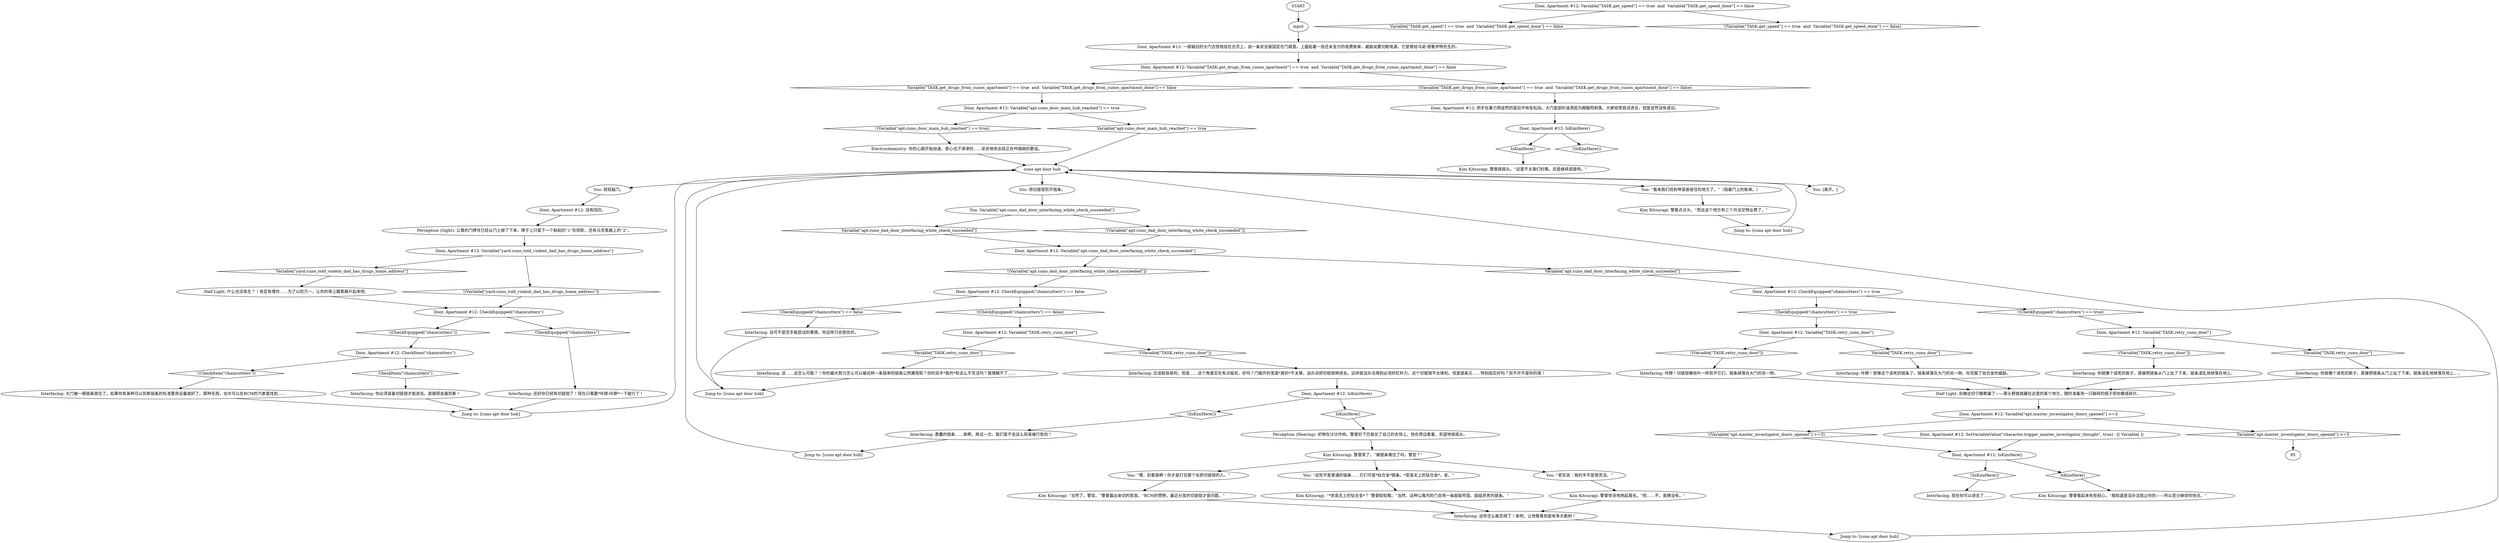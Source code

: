 # APT / CUNO DAD DOOR
# DOOR, APARTMENT #12
# ==================================================
digraph G {
	  0 [label="START"];
	  1 [label="input"];
	  2 [label="Interfacing: 这可不是空手能尝试的事情。你这样只会受伤的。"];
	  3 [label="Electrochemistry: 你的心跳开始加速，掌心也汗津津的……安非他命女妖正在吟唱她的歌谣。"];
	  4 [label="Jump to: [cuno apt door hub]"];
	  5 [label="Kim Kitsuragi: 警督摇摇头。“这里不关我们的事。还是继续调查吧。”"];
	  6 [label="Door, Apartment #12: Variable[\"TASK.retry_cuno_door\"]"];
	  7 [label="Variable[\"TASK.retry_cuno_door\"]", shape=diamond];
	  8 [label="!(Variable[\"TASK.retry_cuno_door\"])", shape=diamond];
	  9 [label="Door, Apartment #12: Variable[\"TASK.retry_cuno_door\"]"];
	  10 [label="Variable[\"TASK.retry_cuno_door\"]", shape=diamond];
	  11 [label="!(Variable[\"TASK.retry_cuno_door\"])", shape=diamond];
	  12 [label="Door, Apartment #12: Variable[\"TASK.get_drugs_from_cunos_apartment\"] == true  and  Variable[\"TASK.get_drugs_from_cunos_apartment_done\"] == false"];
	  13 [label="Variable[\"TASK.get_drugs_from_cunos_apartment\"] == true  and  Variable[\"TASK.get_drugs_from_cunos_apartment_done\"] == false", shape=diamond];
	  14 [label="!(Variable[\"TASK.get_drugs_from_cunos_apartment\"] == true  and  Variable[\"TASK.get_drugs_from_cunos_apartment_done\"] == false)", shape=diamond];
	  15 [label="Door, Apartment #12: 一扇破旧的大门古怪地挂在合页上，由一条安全链固定在门框里。上面贴着一张还未支付的电费账单，威胁说要切断电源。它是寄给乌诺·德鲁伊特先生的。"];
	  16 [label="Kim Kitsuragi: 警督看起来有些担心。“我知道是没办法阻止你的——所以至少麻烦你快点。”"];
	  17 [label="You: 用切链钳剪开链条。"];
	  18 [label="You: Variable[\"apt.cuno_dad_door_interfacing_white_check_succeeded\"]"];
	  19 [label="Variable[\"apt.cuno_dad_door_interfacing_white_check_succeeded\"]", shape=diamond];
	  20 [label="!(Variable[\"apt.cuno_dad_door_interfacing_white_check_succeeded\"])", shape=diamond];
	  21 [label="Interfacing: 你必须装备切链钳才能进去。直接把金属剪断！"];
	  22 [label="Door, Apartment #12: CheckEquipped(\"chaincutters\")"];
	  23 [label="CheckEquipped(\"chaincutters\")", shape=diamond];
	  24 [label="!(CheckEquipped(\"chaincutters\"))", shape=diamond];
	  25 [label="Interfacing: 还好你已经有切链钳了！现在只需要*咔擦-咔擦*一下就行了！"];
	  26 [label="Jump to: [cuno apt door hub]"];
	  27 [label="Door, Apartment #12: IsKimHere()"];
	  28 [label="IsKimHere()", shape=diamond];
	  29 [label="!(IsKimHere())", shape=diamond];
	  30 [label="Kim Kitsuragi: 警督笑了。“被链条难住了吗，警官？”"];
	  31 [label="Interfacing: 你就像个该死的疯子，直接把链条从门上扯了下来。链条凌乱地掉落在地上。"];
	  32 [label="Interfacing: 咔擦！切链钳像枯叶一样剪开它们。链条掉落在大门的另一侧。"];
	  33 [label="Kim Kitsuragi: “*至高无上的钛合金*？”警督眨眨眼。“当然。这种公寓内的门会用一条超级牢固、超级昂贵的链条。”"];
	  34 [label="Door, Apartment #12: IsKimHere()"];
	  35 [label="IsKimHere()", shape=diamond];
	  36 [label="!(IsKimHere())", shape=diamond];
	  37 [label="Door, Apartment #12: Variable[\"apt.cuno_door_main_hub_reached\"] == true"];
	  38 [label="Variable[\"apt.cuno_door_main_hub_reached\"] == true", shape=diamond];
	  39 [label="!(Variable[\"apt.cuno_door_main_hub_reached\"] == true)", shape=diamond];
	  40 [label="Interfacing: 应该挺容易的，但是……这个角度实在有点尴尬，好吗？门敞开的宽度*真的*不太够，没办法把切链钳伸进去。这样就没办法得到必须的杠杆力。这个切链钳不太锋利。但是链条又……特别结实好吗？剪不开不是你的错！"];
	  41 [label="Perception (Sight): 公寓的门牌号已经从门上掉了下来，牌子上只留下一个粘粘的“1”形阴影，还有马克笔画上的“2”。"];
	  42 [label="Door, Apartment #12: Variable[\"yard.cuno_told_violent_dad_has_drugs_home_address\"]"];
	  43 [label="Variable[\"yard.cuno_told_violent_dad_has_drugs_home_address\"]", shape=diamond];
	  44 [label="!(Variable[\"yard.cuno_told_violent_dad_has_drugs_home_address\"])", shape=diamond];
	  45 [label="Kim Kitsuragi: 警督惊讶地扬起眉毛。“呃……不。我猜没有。”"];
	  46 [label="Interfacing: 愚蠢的链条……来啊，再试一次。我们是不会这么轻易被打败的！"];
	  47 [label="Interfacing: 你就像个该死的疯子，直接把链条从门上扯了下来。链条凌乱地掉落在地上，。"];
	  48 [label="You: 轻轻敲门。"];
	  49 [label="Door, Apartment #12: 把手在暴力而徒然的猛拉中有些松动。大门底部的油漆因为踢踹而剥落。大家经常尝试进去，但是显然没有成功。"];
	  50 [label="Jump to: [cuno apt door hub]"];
	  51 [label="Door, Apartment #12: 没有回应。"];
	  52 [label="Half Light: 别被这份宁静欺骗了——那头野兽就藏在这里的某个地方，随时准备用一只破碎的瓶子把你撕成碎片。"];
	  53 [label="Interfacing: 这……这怎么可能？！你的最大努力怎么可以被这样一条简单的链条公然蔑视呢？你的双手*真的*有这么不灵活吗？我理解不了……"];
	  54 [label="Door, Apartment #12: Variable[\"TASK.retry_cuno_door\"]"];
	  55 [label="Variable[\"TASK.retry_cuno_door\"]", shape=diamond];
	  56 [label="!(Variable[\"TASK.retry_cuno_door\"])", shape=diamond];
	  57 [label="Door, Apartment #12: CheckEquipped(\"chaincutters\") == true"];
	  58 [label="CheckEquipped(\"chaincutters\") == true", shape=diamond];
	  59 [label="!(CheckEquipped(\"chaincutters\") == true)", shape=diamond];
	  60 [label="Door, Apartment #12: Variable[\"TASK.get_speed\"] == true  and  Variable[\"TASK.get_speed_done\"] == false"];
	  61 [label="Variable[\"TASK.get_speed\"] == true  and  Variable[\"TASK.get_speed_done\"] == false", shape=diamond];
	  62 [label="!(Variable[\"TASK.get_speed\"] == true  and  Variable[\"TASK.get_speed_done\"] == false)", shape=diamond];
	  63 [label="Perception (Hearing): 织物在沙沙作响。警督的下巴抵在了自己的衣领上。他在旁边看着，失望地摇摇头。"];
	  64 [label="Door, Apartment #12: Variable[\"apt.master_investigator_doors_opened\"] >=3"];
	  65 [label="Variable[\"apt.master_investigator_doors_opened\"] >=3", shape=diamond];
	  66 [label="!(Variable[\"apt.master_investigator_doors_opened\"] >=3)", shape=diamond];
	  67 [label="Kim Kitsuragi: 警督点点头。“而且这个地方有三个月没交物业费了。”"];
	  68 [label="Jump to: [cuno apt door hub]"];
	  69 [label="You: “喂，别看我啊！你才是打包那个劣质切链钳的人。”"];
	  70 [label="Door, Apartment #12: CheckItem(\"chaincutters\")"];
	  71 [label="CheckItem(\"chaincutters\")", shape=diamond];
	  72 [label="!(CheckItem(\"chaincutters\"))", shape=diamond];
	  73 [label="Door, Apartment #12: Variable[\"apt.cuno_dad_door_interfacing_white_check_succeeded\"]"];
	  74 [label="Variable[\"apt.cuno_dad_door_interfacing_white_check_succeeded\"]", shape=diamond];
	  75 [label="!(Variable[\"apt.cuno_dad_door_interfacing_white_check_succeeded\"])", shape=diamond];
	  76 [label="Door, Apartment #12: CheckEquipped(\"chaincutters\") == false"];
	  77 [label="CheckEquipped(\"chaincutters\") == false", shape=diamond];
	  78 [label="!(CheckEquipped(\"chaincutters\") == false)", shape=diamond];
	  79 [label="cuno apt door hub"];
	  80 [label="Half Light: 什么也没发生？！肯定有埋伏……为了以防万一，让你的肾上腺素飙升起来吧。"];
	  81 [label="You: “老实说：我的手不是很灵活。”"];
	  82 [label="Kim Kitsuragi: “当然了，警官。”警督露出亲切的笑容。“RCM的惯例，最近分发的切链钳才是问题。”"];
	  83 [label="You: “看来我们找到坤诺爸爸住的地方了。”（指着门上的账单。）"];
	  84 [label="Door, Apartment #12: IsKimHere()"];
	  85 [label="IsKimHere()", shape=diamond];
	  86 [label="!(IsKimHere())", shape=diamond];
	  87 [label="You: “这些不是普通的链条……它们可是*钛合金*链条。*至高无上的钛合金*，金。”"];
	  88 [label="Interfacing: 这你怎么能忍得了！来吧，让他看看到底有多大能耐！"];
	  89 [label="Interfacing: 咔擦！受够这个该死的链条了。链条掉落在大门的另一侧。你克服了钛合金的威胁。"];
	  90 [label="You: [离开。]"];
	  91 [label="Jump to: [cuno apt door hub]"];
	  92 [label="Interfacing: 大门被一根链条锁住了。如果你有某种可以剪断链条的标准警用设备就好了。那种东西，也许可以在RCM的汽車里找到……"];
	  93 [label="Interfacing: 现在你可以进去了……"];
	  94 [label="Door, Apartment #12: SetVariableValue(\"character.trigger_master_investigator_thought\", true) --[[ Variable[ ]]"];
	  0 -> 1
	  1 -> 15
	  2 -> 91
	  3 -> 79
	  4 -> 79
	  6 -> 8
	  6 -> 7
	  7 -> 53
	  8 -> 40
	  9 -> 10
	  9 -> 11
	  10 -> 47
	  11 -> 31
	  12 -> 13
	  12 -> 14
	  13 -> 37
	  14 -> 49
	  15 -> 12
	  17 -> 18
	  18 -> 19
	  18 -> 20
	  19 -> 73
	  20 -> 73
	  21 -> 4
	  22 -> 24
	  22 -> 23
	  23 -> 25
	  24 -> 70
	  25 -> 4
	  26 -> 79
	  27 -> 28
	  27 -> 29
	  28 -> 5
	  30 -> 81
	  30 -> 69
	  30 -> 87
	  31 -> 52
	  32 -> 52
	  33 -> 88
	  34 -> 35
	  34 -> 36
	  35 -> 16
	  36 -> 93
	  37 -> 38
	  37 -> 39
	  38 -> 79
	  39 -> 3
	  40 -> 84
	  41 -> 42
	  42 -> 43
	  42 -> 44
	  43 -> 80
	  44 -> 22
	  45 -> 88
	  46 -> 26
	  47 -> 52
	  48 -> 51
	  49 -> 27
	  50 -> 79
	  51 -> 41
	  52 -> 64
	  53 -> 91
	  54 -> 56
	  54 -> 55
	  55 -> 89
	  56 -> 32
	  57 -> 58
	  57 -> 59
	  58 -> 54
	  59 -> 9
	  60 -> 61
	  60 -> 62
	  63 -> 30
	  64 -> 65
	  64 -> 66
	  65 -> 95
	  66 -> 34
	  67 -> 68
	  68 -> 79
	  69 -> 82
	  70 -> 72
	  70 -> 71
	  71 -> 21
	  72 -> 92
	  73 -> 74
	  73 -> 75
	  74 -> 57
	  75 -> 76
	  76 -> 77
	  76 -> 78
	  77 -> 2
	  78 -> 6
	  79 -> 48
	  79 -> 17
	  79 -> 90
	  79 -> 83
	  80 -> 22
	  81 -> 45
	  82 -> 88
	  83 -> 67
	  84 -> 85
	  84 -> 86
	  85 -> 63
	  86 -> 46
	  87 -> 33
	  88 -> 50
	  89 -> 52
	  91 -> 79
	  92 -> 4
	  94 -> 34
}

